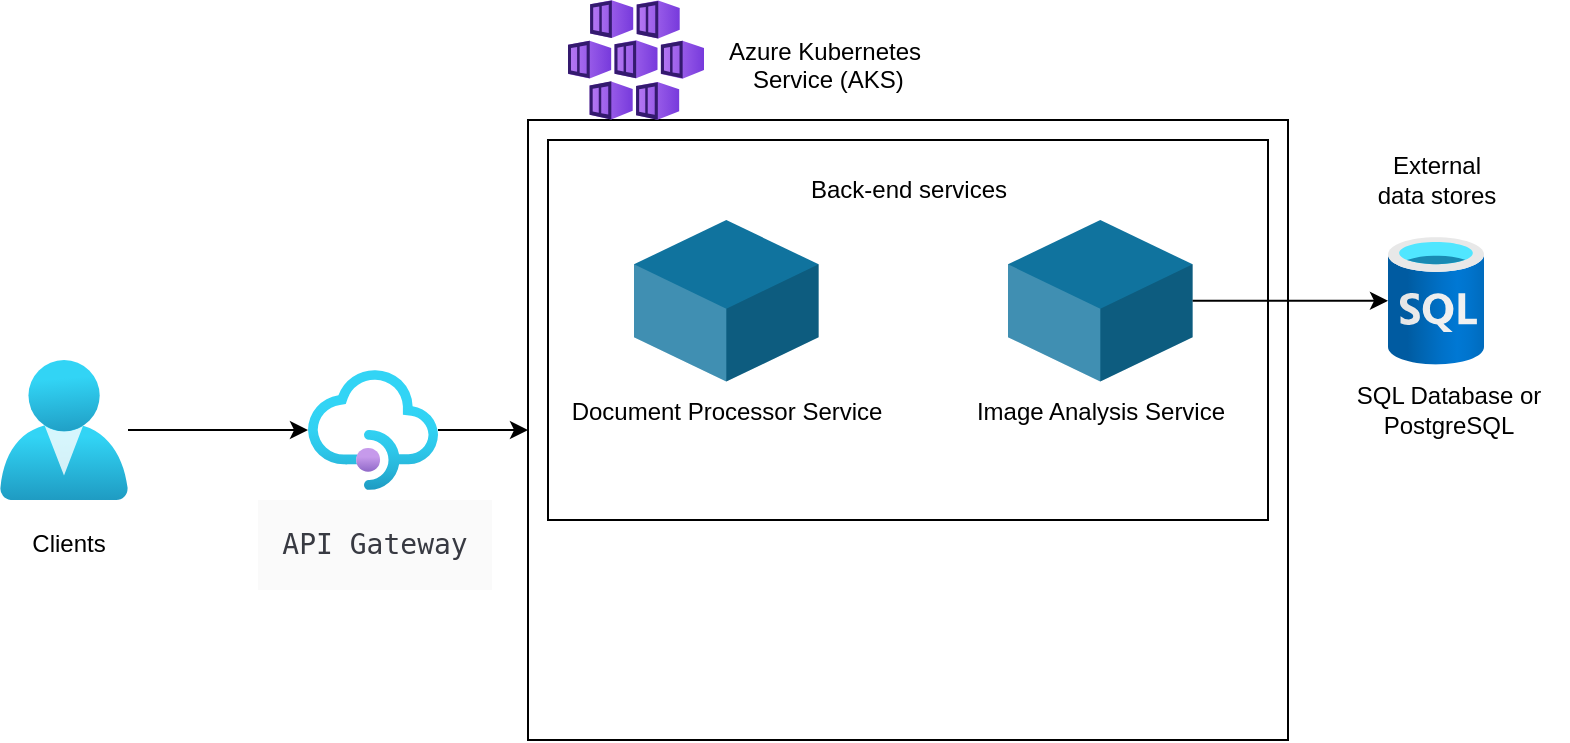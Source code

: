 <mxfile version="26.1.0">
  <diagram name="Page-1" id="4wSCvWANo4P-wW7x2iXL">
    <mxGraphModel dx="1434" dy="772" grid="1" gridSize="10" guides="1" tooltips="1" connect="1" arrows="1" fold="1" page="1" pageScale="1" pageWidth="850" pageHeight="1100" math="0" shadow="0">
      <root>
        <mxCell id="0" />
        <mxCell id="1" parent="0" />
        <mxCell id="D5L7JOQKXEdUBFVOOxas-7" value="" style="points=[[0.25,0,0],[0.5,0,0],[0.75,0,0],[1,0.25,0],[1,0.5,0],[1,0.75,0],[0.75,1,0],[0.5,1,0],[0.25,1,0],[0,0.75,0],[0,0.5,0],[0,0.25,0]];shape=mxgraph.bpmn.task2;arcSize=10;taskMarker=abstract;outline=none;symbol=general;bpmnShapeType=subprocess;isLoopSub=0;verticalAlign=top;align=left;spacingLeft=5;html=1;whiteSpace=wrap;" vertex="1" parent="1">
          <mxGeometry x="270" y="80" width="380" height="310" as="geometry" />
        </mxCell>
        <mxCell id="D5L7JOQKXEdUBFVOOxas-8" value="" style="points=[[0.25,0,0],[0.5,0,0],[0.75,0,0],[1,0.25,0],[1,0.5,0],[1,0.75,0],[0.75,1,0],[0.5,1,0],[0.25,1,0],[0,0.75,0],[0,0.5,0],[0,0.25,0]];shape=mxgraph.bpmn.task2;whiteSpace=wrap;rectStyle=rounded;size=10;html=1;container=1;expand=0;collapsible=0;taskMarker=abstract;" vertex="1" parent="1">
          <mxGeometry x="280" y="90" width="360" height="190" as="geometry" />
        </mxCell>
        <mxCell id="D5L7JOQKXEdUBFVOOxas-19" value="" style="verticalLabelPosition=bottom;verticalAlign=top;html=1;shape=mxgraph.infographic.shadedCube;isoAngle=15;fillColor=#10739E;strokeColor=none;" vertex="1" parent="D5L7JOQKXEdUBFVOOxas-8">
          <mxGeometry x="43.002" y="39.999" width="92.308" height="80.772" as="geometry" />
        </mxCell>
        <mxCell id="D5L7JOQKXEdUBFVOOxas-20" value="" style="verticalLabelPosition=bottom;verticalAlign=top;html=1;shape=mxgraph.infographic.shadedCube;isoAngle=15;fillColor=#10739E;strokeColor=none;" vertex="1" parent="D5L7JOQKXEdUBFVOOxas-8">
          <mxGeometry x="229.998" y="39.999" width="92.308" height="80.772" as="geometry" />
        </mxCell>
        <mxCell id="D5L7JOQKXEdUBFVOOxas-21" value="Back-end services" style="text;html=1;align=center;verticalAlign=middle;resizable=0;points=[];autosize=1;strokeColor=none;fillColor=none;" vertex="1" parent="D5L7JOQKXEdUBFVOOxas-8">
          <mxGeometry x="120" y="10" width="120" height="30" as="geometry" />
        </mxCell>
        <mxCell id="D5L7JOQKXEdUBFVOOxas-22" value="Document Processor Service" style="text;html=1;align=center;verticalAlign=middle;resizable=0;points=[];autosize=1;strokeColor=none;fillColor=none;" vertex="1" parent="D5L7JOQKXEdUBFVOOxas-8">
          <mxGeometry x="-0.84" y="120.77" width="180" height="30" as="geometry" />
        </mxCell>
        <mxCell id="D5L7JOQKXEdUBFVOOxas-23" value="Image Analysis Service" style="text;html=1;align=center;verticalAlign=middle;resizable=0;points=[];autosize=1;strokeColor=none;fillColor=none;" vertex="1" parent="D5L7JOQKXEdUBFVOOxas-8">
          <mxGeometry x="201.15" y="120.77" width="150" height="30" as="geometry" />
        </mxCell>
        <mxCell id="D5L7JOQKXEdUBFVOOxas-12" value="" style="edgeStyle=orthogonalEdgeStyle;rounded=0;orthogonalLoop=1;jettySize=auto;html=1;" edge="1" parent="1" source="D5L7JOQKXEdUBFVOOxas-9" target="D5L7JOQKXEdUBFVOOxas-10">
          <mxGeometry relative="1" as="geometry" />
        </mxCell>
        <mxCell id="D5L7JOQKXEdUBFVOOxas-9" value="" style="image;aspect=fixed;html=1;points=[];align=center;fontSize=12;image=img/lib/azure2/identity/Users.svg;" vertex="1" parent="1">
          <mxGeometry x="6" y="200" width="64" height="70" as="geometry" />
        </mxCell>
        <mxCell id="D5L7JOQKXEdUBFVOOxas-13" value="" style="edgeStyle=orthogonalEdgeStyle;rounded=0;orthogonalLoop=1;jettySize=auto;html=1;" edge="1" parent="1" source="D5L7JOQKXEdUBFVOOxas-10" target="D5L7JOQKXEdUBFVOOxas-7">
          <mxGeometry relative="1" as="geometry" />
        </mxCell>
        <mxCell id="D5L7JOQKXEdUBFVOOxas-10" value="" style="image;aspect=fixed;html=1;points=[];align=center;fontSize=12;image=img/lib/azure2/app_services/API_Management_Services.svg;" vertex="1" parent="1">
          <mxGeometry x="160" y="205" width="65" height="60" as="geometry" />
        </mxCell>
        <mxCell id="D5L7JOQKXEdUBFVOOxas-14" value="Clients" style="text;html=1;align=center;verticalAlign=middle;resizable=0;points=[];autosize=1;strokeColor=none;fillColor=none;" vertex="1" parent="1">
          <mxGeometry x="10" y="277.39" width="60" height="30" as="geometry" />
        </mxCell>
        <mxCell id="D5L7JOQKXEdUBFVOOxas-15" value="&lt;pre style=&quot;--tw-border-spacing-x: 0; --tw-border-spacing-y: 0; --tw-translate-x: 0; --tw-translate-y: 0; --tw-rotate: 0; --tw-skew-x: 0; --tw-skew-y: 0; --tw-scale-x: 1; --tw-scale-y: 1; --tw-pan-x: ; --tw-pan-y: ; --tw-pinch-zoom: ; --tw-scroll-snap-strictness: proximity; --tw-gradient-from-position: ; --tw-gradient-via-position: ; --tw-gradient-to-position: ; --tw-ordinal: ; --tw-slashed-zero: ; --tw-numeric-figure: ; --tw-numeric-spacing: ; --tw-numeric-fraction: ; --tw-ring-inset: ; --tw-ring-offset-width: 0px; --tw-ring-offset-color: #fff; --tw-ring-color: rgba(59,130,246,.5); --tw-ring-offset-shadow: 0 0 #0000; --tw-ring-shadow: 0 0 #0000; --tw-shadow: 0 0 #0000; --tw-shadow-colored: 0 0 #0000; --tw-blur: ; --tw-brightness: ; --tw-contrast: ; --tw-grayscale: ; --tw-hue-rotate: ; --tw-invert: ; --tw-saturate: ; --tw-sepia: ; --tw-drop-shadow: ; --tw-backdrop-blur: ; --tw-backdrop-brightness: ; --tw-backdrop-contrast: ; --tw-backdrop-grayscale: ; --tw-backdrop-hue-rotate: ; --tw-backdrop-invert: ; --tw-backdrop-opacity: ; --tw-backdrop-saturate: ; --tw-backdrop-sepia: ; --tw-contain-size: ; --tw-contain-layout: ; --tw-contain-paint: ; --tw-contain-style: ; box-sizing: border-box; border: none; scrollbar-width: thin; scrollbar-color: var(--bg-layer-4,#333942) transparent; font-family: &amp;quot;Fira Code&amp;quot;, &amp;quot;Fira Mono&amp;quot;, Menlo, Consolas, &amp;quot;DejaVu Sans Mono&amp;quot;, monospace; font-feature-settings: normal; font-variation-settings: normal; font-size: 14px; margin-top: 0px; margin-bottom: 0px; color: rgb(56, 58, 66); background: rgb(250, 250, 250); overflow: auto; line-height: 1.5; border-radius: 0px; padding-inline: 1.143em; letter-spacing: 0px; word-spacing: normal; direction: ltr; text-align: left; word-break: normal; tab-size: 2; hyphens: none; padding: 12px;&quot; class=&quot;!bg-layer-1 font-codeblock&quot;&gt;&lt;code style=&quot;--tw-border-spacing-x: 0; --tw-border-spacing-y: 0; --tw-translate-x: 0; --tw-translate-y: 0; --tw-rotate: 0; --tw-skew-x: 0; --tw-skew-y: 0; --tw-scale-x: 1; --tw-scale-y: 1; --tw-pan-x: ; --tw-pan-y: ; --tw-pinch-zoom: ; --tw-scroll-snap-strictness: proximity; --tw-gradient-from-position: ; --tw-gradient-via-position: ; --tw-gradient-to-position: ; --tw-ordinal: ; --tw-slashed-zero: ; --tw-numeric-figure: ; --tw-numeric-spacing: ; --tw-numeric-fraction: ; --tw-ring-inset: ; --tw-ring-offset-width: 0px; --tw-ring-offset-color: #fff; --tw-ring-color: rgba(59,130,246,.5); --tw-ring-offset-shadow: 0 0 #0000; --tw-ring-shadow: 0 0 #0000; --tw-shadow: 0 0 #0000; --tw-shadow-colored: 0 0 #0000; --tw-blur: ; --tw-brightness: ; --tw-contrast: ; --tw-grayscale: ; --tw-hue-rotate: ; --tw-invert: ; --tw-saturate: ; --tw-sepia: ; --tw-drop-shadow: ; --tw-backdrop-blur: ; --tw-backdrop-brightness: ; --tw-backdrop-contrast: ; --tw-backdrop-grayscale: ; --tw-backdrop-hue-rotate: ; --tw-backdrop-invert: ; --tw-backdrop-opacity: ; --tw-backdrop-saturate: ; --tw-backdrop-sepia: ; --tw-contain-size: ; --tw-contain-layout: ; --tw-contain-paint: ; --tw-contain-style: ; box-sizing: border-box; border: 0px solid; scrollbar-width: thin; scrollbar-color: transparent transparent; font-family: var(--codeblock-font,var(--theme-font)); font-feature-settings: normal; font-variation-settings: normal; font-size: inherit; color: inherit; font-weight: inherit; background-color: transparent; border-radius: 0px; padding: 0px; line-height: inherit;&quot; class=&quot;font-codeblock&quot;&gt;API Gateway&lt;/code&gt;&lt;/pre&gt;" style="text;html=1;align=center;verticalAlign=middle;resizable=0;points=[];autosize=1;strokeColor=none;fillColor=none;" vertex="1" parent="1">
          <mxGeometry x="127.5" y="262.39" width="130" height="60" as="geometry" />
        </mxCell>
        <mxCell id="D5L7JOQKXEdUBFVOOxas-16" value="" style="image;aspect=fixed;html=1;points=[];align=center;fontSize=12;image=img/lib/azure2/databases/SQL_Database.svg;" vertex="1" parent="1">
          <mxGeometry x="700" y="138.39" width="48" height="64" as="geometry" />
        </mxCell>
        <mxCell id="D5L7JOQKXEdUBFVOOxas-24" value="" style="edgeStyle=orthogonalEdgeStyle;rounded=0;orthogonalLoop=1;jettySize=auto;html=1;" edge="1" parent="1" source="D5L7JOQKXEdUBFVOOxas-20" target="D5L7JOQKXEdUBFVOOxas-16">
          <mxGeometry relative="1" as="geometry" />
        </mxCell>
        <mxCell id="D5L7JOQKXEdUBFVOOxas-26" value="Azure Kubernetes&lt;br&gt;&amp;nbsp;Service (AKS)&lt;div&gt;&lt;br&gt;&lt;/div&gt;" style="text;html=1;align=center;verticalAlign=middle;resizable=0;points=[];autosize=1;strokeColor=none;fillColor=none;" vertex="1" parent="1">
          <mxGeometry x="358" y="30" width="120" height="60" as="geometry" />
        </mxCell>
        <mxCell id="D5L7JOQKXEdUBFVOOxas-27" value="External&lt;br&gt;data stores" style="text;html=1;align=center;verticalAlign=middle;resizable=0;points=[];autosize=1;strokeColor=none;fillColor=none;" vertex="1" parent="1">
          <mxGeometry x="684" y="90" width="80" height="40" as="geometry" />
        </mxCell>
        <mxCell id="D5L7JOQKXEdUBFVOOxas-28" value="SQL Database or&lt;br&gt;PostgreSQL" style="text;html=1;align=center;verticalAlign=middle;resizable=0;points=[];autosize=1;strokeColor=none;fillColor=none;" vertex="1" parent="1">
          <mxGeometry x="670" y="205" width="120" height="40" as="geometry" />
        </mxCell>
        <mxCell id="D5L7JOQKXEdUBFVOOxas-30" value="" style="image;aspect=fixed;html=1;points=[];align=center;fontSize=12;image=img/lib/azure2/compute/Kubernetes_Services.svg;" vertex="1" parent="1">
          <mxGeometry x="290" y="20" width="68" height="60" as="geometry" />
        </mxCell>
      </root>
    </mxGraphModel>
  </diagram>
</mxfile>
